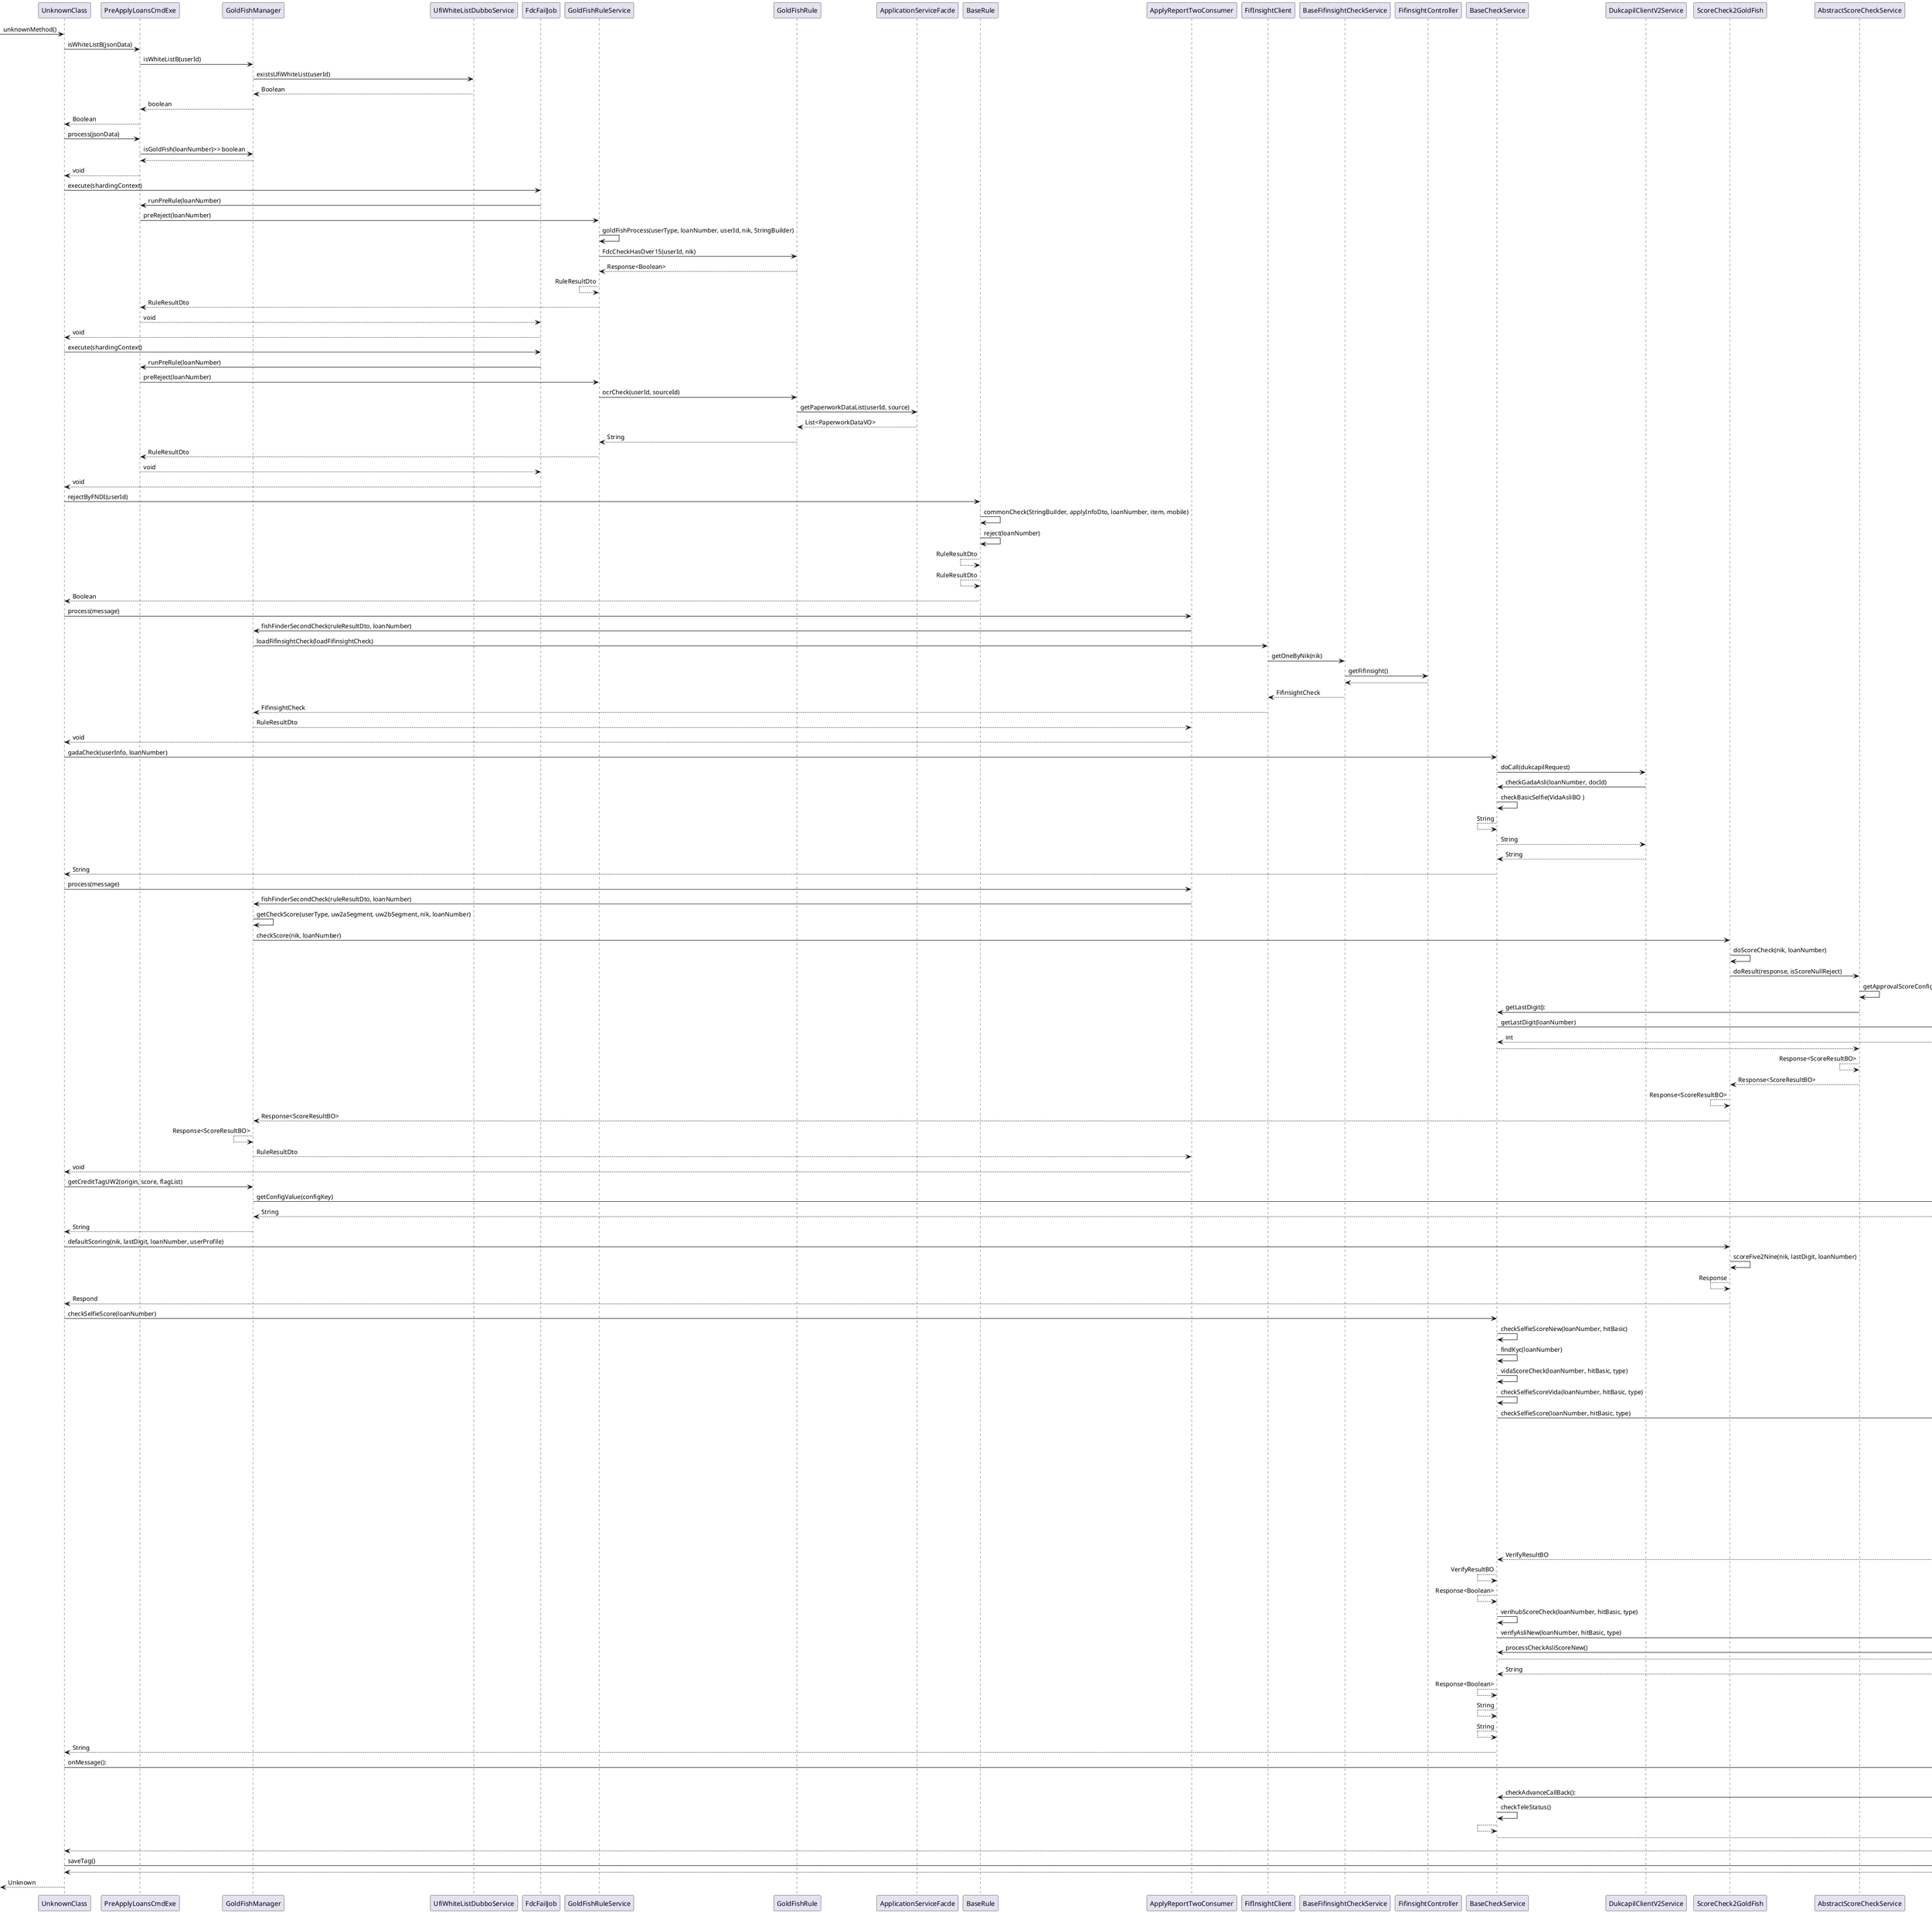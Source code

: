 @startuml Fish Finder - Approving C1
 -> UnknownClass: unknownMethod()
UnknownClass -> PreApplyLoansCmdExe: isWhiteListB(jsonData)
PreApplyLoansCmdExe -> GoldFishManager: isWhiteListB(userId)
GoldFishManager -> UfiWhiteListDubboService: existsUfiWhiteList(userId)
GoldFishManager <-- UfiWhiteListDubboService: Boolean
PreApplyLoansCmdExe <-- GoldFishManager: boolean
UnknownClass <-- PreApplyLoansCmdExe: Boolean
UnknownClass -> PreApplyLoansCmdExe: process(jsonData)
PreApplyLoansCmdExe -> GoldFishManager: isGoldFish(loanNumber)>> boolean
PreApplyLoansCmdExe <-- GoldFishManager: 
UnknownClass <-- PreApplyLoansCmdExe: void
UnknownClass -> FdcFailJob: execute(shardingContext)
FdcFailJob -> PreApplyLoansCmdExe: runPreRule(loanNumber)
PreApplyLoansCmdExe -> GoldFishRuleService: preReject(loanNumber)
GoldFishRuleService -> GoldFishRuleService: goldFishProcess(userType, loanNumber, userId, nik, StringBuilder)
GoldFishRuleService -> GoldFishRule: FdcCheckHasOver15(userId, nik)
GoldFishRuleService <-- GoldFishRule: Response<Boolean>
GoldFishRuleService <-- GoldFishRuleService: RuleResultDto
PreApplyLoansCmdExe <-- GoldFishRuleService: RuleResultDto
FdcFailJob <-- PreApplyLoansCmdExe: void
UnknownClass <-- FdcFailJob: void
UnknownClass -> FdcFailJob: execute(shardingContext)
FdcFailJob -> PreApplyLoansCmdExe: runPreRule(loanNumber)
PreApplyLoansCmdExe -> GoldFishRuleService: preReject(loanNumber)
GoldFishRuleService -> GoldFishRule: ocrCheck(userId, sourceId)
GoldFishRule -> ApplicationServiceFacde: getPaperworkDataList(userId, source)
GoldFishRule <-- ApplicationServiceFacde: List<PaperworkDataVO>
GoldFishRuleService <-- GoldFishRule: String
PreApplyLoansCmdExe <-- GoldFishRuleService: RuleResultDto
FdcFailJob <-- PreApplyLoansCmdExe: void
UnknownClass <-- FdcFailJob: void
UnknownClass -> BaseRule: rejectByFNDI(userId)
BaseRule -> BaseRule: commonCheck(StringBuilder, applyInfoDto, loanNumber, item, mobile)
BaseRule -> BaseRule: reject(loanNumber)
BaseRule <-- BaseRule: RuleResultDto
BaseRule <-- BaseRule: RuleResultDto
UnknownClass <-- BaseRule: Boolean
UnknownClass -> ApplyReportTwoConsumer: process(message)
ApplyReportTwoConsumer -> GoldFishManager: fishFinderSecondCheck(ruleResultDto, loanNumber)
GoldFishManager -> FifInsightClient: loadFifinsightCheck(loadFifinsightCheck)
FifInsightClient -> BaseFifinsightCheckService: getOneByNik(nik)
BaseFifinsightCheckService -> FifinsightController: getFifinsight()
BaseFifinsightCheckService <-- FifinsightController: 
FifInsightClient <-- BaseFifinsightCheckService: FifinsightCheck
GoldFishManager <-- FifInsightClient: FifinsightCheck
ApplyReportTwoConsumer <-- GoldFishManager: RuleResultDto
UnknownClass <-- ApplyReportTwoConsumer: void
UnknownClass -> BaseCheckService: gadaCheck(userInfo, loanNumber)
BaseCheckService -> DukcapilClientV2Service: doCall(dukcapilRequest)
DukcapilClientV2Service -> BaseCheckService: checkGadaAsli(loanNumber, docId)
BaseCheckService -> BaseCheckService: checkBasicSelfie(VidaAsliBO )
BaseCheckService <-- BaseCheckService: String
DukcapilClientV2Service <-- BaseCheckService: String
BaseCheckService <-- DukcapilClientV2Service: String
UnknownClass <-- BaseCheckService: String
UnknownClass -> ApplyReportTwoConsumer: process(message)
ApplyReportTwoConsumer -> GoldFishManager: fishFinderSecondCheck(ruleResultDto, loanNumber)
GoldFishManager -> GoldFishManager: getCheckScore(userType, uw2aSegment, uw2bSegment, nik, loanNumber)
GoldFishManager -> ScoreCheck2GoldFish: checkScore(nik, loanNumber)
ScoreCheck2GoldFish -> ScoreCheck2GoldFish: doScoreCheck(nik, loanNumber)
ScoreCheck2GoldFish -> AbstractScoreCheckService: doResult(response, isScoreNullReject)
AbstractScoreCheckService -> AbstractScoreCheckService: getApprovalScoreConfig(loanNumber, nik, userType)
AbstractScoreCheckService -> BaseCheckService: getLastDigit():
BaseCheckService -> ScoreCheckService: getLastDigit(loanNumber)
BaseCheckService <-- ScoreCheckService: int
AbstractScoreCheckService <-- BaseCheckService: 
AbstractScoreCheckService <-- AbstractScoreCheckService: Response<ScoreResultBO>
ScoreCheck2GoldFish <-- AbstractScoreCheckService: Response<ScoreResultBO>
ScoreCheck2GoldFish <-- ScoreCheck2GoldFish: Response<ScoreResultBO>
GoldFishManager <-- ScoreCheck2GoldFish: Response<ScoreResultBO>
GoldFishManager <-- GoldFishManager: Response<ScoreResultBO>
ApplyReportTwoConsumer <-- GoldFishManager: RuleResultDto
UnknownClass <-- ApplyReportTwoConsumer: void
UnknownClass -> GoldFishManager: getCreditTagUW2(origin, score, flagList)
GoldFishManager -> BackstageConfigServiceFacade: getConfigValue(configKey)
GoldFishManager <-- BackstageConfigServiceFacade: String
UnknownClass <-- GoldFishManager: String
UnknownClass -> ScoreCheck2GoldFish: defaultScoring(nik, lastDigit, loanNumber, userProfile)
ScoreCheck2GoldFish -> ScoreCheck2GoldFish: scoreFive2Nine(nik, lastDigit, loanNumber)
ScoreCheck2GoldFish <-- ScoreCheck2GoldFish: Response
UnknownClass <-- ScoreCheck2GoldFish: Respond
UnknownClass -> BaseCheckService: checkSelfieScore(loanNumber)
BaseCheckService -> BaseCheckService: checkSelfieScoreNew(loanNumber, hitBasic)
BaseCheckService -> BaseCheckService: findKyc(loanNumber)
BaseCheckService -> BaseCheckService: vidaScoreCheck(loanNumber, hitBasic, type)
BaseCheckService -> BaseCheckService: checkSelfieScoreVida(loanNumber, hitBasic, type)
BaseCheckService -> VidaClient: checkSelfieScore(loanNumber, hitBasic, type)
VidaClient -> VidaClient: checkLiveness(loanNumber, data)
VidaClient -> VidaClient: checkCodesOrKycstatus(loanNumber, errors, data, respObj)
VidaClient -> VidaClient: processCheckSelfieScore(loanNumber, errors, data, respObj)
VidaClient <-- VidaClient: String
VidaClient <-- VidaClient: boolean
VidaClient <-- VidaClient: boolean
BaseCheckService <-- VidaClient: VerifyResultBO
BaseCheckService <-- BaseCheckService: VerifyResultBO
BaseCheckService <-- BaseCheckService: Response<Boolean>
BaseCheckService -> BaseCheckService: verihubScoreCheck(loanNumber, hitBasic, type)
BaseCheckService -> AsliClient: verifyAsliNew(loanNumber, hitBasic, type)
AsliClient -> BaseCheckService: processCheckAsliScoreNew()
AsliClient <-- BaseCheckService: 
BaseCheckService <-- AsliClient: String
BaseCheckService <-- BaseCheckService: Response<Boolean>
BaseCheckService <-- BaseCheckService: String
BaseCheckService <-- BaseCheckService: String
UnknownClass <-- BaseCheckService: String
UnknownClass -> AdvanceTeleConsumer: onMessage():
AdvanceTeleConsumer -> BaseApprovalService: handAdvanceCallBack():
BaseApprovalService -> BaseCheckService: checkAdvanceCallBack():
BaseCheckService -> BaseCheckService: checkTeleStatus()
BaseCheckService <-- BaseCheckService: 
BaseApprovalService <-- BaseCheckService: 
AdvanceTeleConsumer <-- BaseApprovalService: 
UnknownClass <-- AdvanceTeleConsumer: 
UnknownClass -> NotifyUtils: saveTag()
UnknownClass <-- NotifyUtils: 
 <-- UnknownClass: Unknown
@enduml
